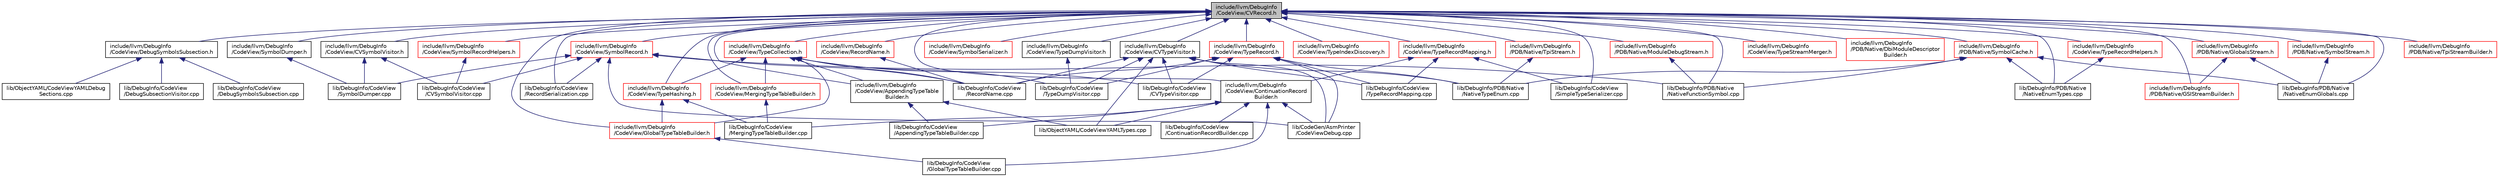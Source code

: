 digraph "include/llvm/DebugInfo/CodeView/CVRecord.h"
{
 // LATEX_PDF_SIZE
  bgcolor="transparent";
  edge [fontname="Helvetica",fontsize="10",labelfontname="Helvetica",labelfontsize="10"];
  node [fontname="Helvetica",fontsize="10",shape=record];
  Node1 [label="include/llvm/DebugInfo\l/CodeView/CVRecord.h",height=0.2,width=0.4,color="black", fillcolor="grey75", style="filled", fontcolor="black",tooltip=" "];
  Node1 -> Node2 [dir="back",color="midnightblue",fontsize="10",style="solid",fontname="Helvetica"];
  Node2 [label="include/llvm/DebugInfo\l/CodeView/AppendingTypeTable\lBuilder.h",height=0.2,width=0.4,color="black",URL="$AppendingTypeTableBuilder_8h.html",tooltip=" "];
  Node2 -> Node3 [dir="back",color="midnightblue",fontsize="10",style="solid",fontname="Helvetica"];
  Node3 [label="lib/DebugInfo/CodeView\l/AppendingTypeTableBuilder.cpp",height=0.2,width=0.4,color="black",URL="$AppendingTypeTableBuilder_8cpp.html",tooltip=" "];
  Node2 -> Node4 [dir="back",color="midnightblue",fontsize="10",style="solid",fontname="Helvetica"];
  Node4 [label="lib/ObjectYAML/CodeViewYAMLTypes.cpp",height=0.2,width=0.4,color="black",URL="$CodeViewYAMLTypes_8cpp.html",tooltip=" "];
  Node1 -> Node5 [dir="back",color="midnightblue",fontsize="10",style="solid",fontname="Helvetica"];
  Node5 [label="include/llvm/DebugInfo\l/CodeView/ContinuationRecord\lBuilder.h",height=0.2,width=0.4,color="black",URL="$ContinuationRecordBuilder_8h.html",tooltip=" "];
  Node5 -> Node6 [dir="back",color="midnightblue",fontsize="10",style="solid",fontname="Helvetica"];
  Node6 [label="lib/CodeGen/AsmPrinter\l/CodeViewDebug.cpp",height=0.2,width=0.4,color="black",URL="$CodeViewDebug_8cpp.html",tooltip=" "];
  Node5 -> Node3 [dir="back",color="midnightblue",fontsize="10",style="solid",fontname="Helvetica"];
  Node5 -> Node7 [dir="back",color="midnightblue",fontsize="10",style="solid",fontname="Helvetica"];
  Node7 [label="lib/DebugInfo/CodeView\l/ContinuationRecordBuilder.cpp",height=0.2,width=0.4,color="black",URL="$ContinuationRecordBuilder_8cpp.html",tooltip=" "];
  Node5 -> Node8 [dir="back",color="midnightblue",fontsize="10",style="solid",fontname="Helvetica"];
  Node8 [label="lib/DebugInfo/CodeView\l/GlobalTypeTableBuilder.cpp",height=0.2,width=0.4,color="black",URL="$GlobalTypeTableBuilder_8cpp.html",tooltip=" "];
  Node5 -> Node9 [dir="back",color="midnightblue",fontsize="10",style="solid",fontname="Helvetica"];
  Node9 [label="lib/DebugInfo/CodeView\l/MergingTypeTableBuilder.cpp",height=0.2,width=0.4,color="black",URL="$MergingTypeTableBuilder_8cpp.html",tooltip=" "];
  Node5 -> Node4 [dir="back",color="midnightblue",fontsize="10",style="solid",fontname="Helvetica"];
  Node1 -> Node10 [dir="back",color="midnightblue",fontsize="10",style="solid",fontname="Helvetica"];
  Node10 [label="include/llvm/DebugInfo\l/CodeView/CVSymbolVisitor.h",height=0.2,width=0.4,color="black",URL="$CVSymbolVisitor_8h.html",tooltip=" "];
  Node10 -> Node11 [dir="back",color="midnightblue",fontsize="10",style="solid",fontname="Helvetica"];
  Node11 [label="lib/DebugInfo/CodeView\l/CVSymbolVisitor.cpp",height=0.2,width=0.4,color="black",URL="$CVSymbolVisitor_8cpp.html",tooltip=" "];
  Node10 -> Node12 [dir="back",color="midnightblue",fontsize="10",style="solid",fontname="Helvetica"];
  Node12 [label="lib/DebugInfo/CodeView\l/SymbolDumper.cpp",height=0.2,width=0.4,color="black",URL="$SymbolDumper_8cpp.html",tooltip=" "];
  Node1 -> Node13 [dir="back",color="midnightblue",fontsize="10",style="solid",fontname="Helvetica"];
  Node13 [label="include/llvm/DebugInfo\l/CodeView/CVTypeVisitor.h",height=0.2,width=0.4,color="black",URL="$CVTypeVisitor_8h.html",tooltip=" "];
  Node13 -> Node6 [dir="back",color="midnightblue",fontsize="10",style="solid",fontname="Helvetica"];
  Node13 -> Node14 [dir="back",color="midnightblue",fontsize="10",style="solid",fontname="Helvetica"];
  Node14 [label="lib/DebugInfo/CodeView\l/CVTypeVisitor.cpp",height=0.2,width=0.4,color="black",URL="$CVTypeVisitor_8cpp.html",tooltip=" "];
  Node13 -> Node15 [dir="back",color="midnightblue",fontsize="10",style="solid",fontname="Helvetica"];
  Node15 [label="lib/DebugInfo/CodeView\l/RecordName.cpp",height=0.2,width=0.4,color="black",URL="$RecordName_8cpp.html",tooltip=" "];
  Node13 -> Node16 [dir="back",color="midnightblue",fontsize="10",style="solid",fontname="Helvetica"];
  Node16 [label="lib/DebugInfo/CodeView\l/TypeDumpVisitor.cpp",height=0.2,width=0.4,color="black",URL="$TypeDumpVisitor_8cpp.html",tooltip=" "];
  Node13 -> Node17 [dir="back",color="midnightblue",fontsize="10",style="solid",fontname="Helvetica"];
  Node17 [label="lib/DebugInfo/CodeView\l/TypeRecordMapping.cpp",height=0.2,width=0.4,color="black",URL="$TypeRecordMapping_8cpp.html",tooltip=" "];
  Node13 -> Node18 [dir="back",color="midnightblue",fontsize="10",style="solid",fontname="Helvetica"];
  Node18 [label="lib/DebugInfo/PDB/Native\l/NativeTypeEnum.cpp",height=0.2,width=0.4,color="black",URL="$NativeTypeEnum_8cpp.html",tooltip=" "];
  Node13 -> Node4 [dir="back",color="midnightblue",fontsize="10",style="solid",fontname="Helvetica"];
  Node1 -> Node19 [dir="back",color="midnightblue",fontsize="10",style="solid",fontname="Helvetica"];
  Node19 [label="include/llvm/DebugInfo\l/CodeView/DebugSymbolsSubsection.h",height=0.2,width=0.4,color="black",URL="$DebugSymbolsSubsection_8h.html",tooltip=" "];
  Node19 -> Node20 [dir="back",color="midnightblue",fontsize="10",style="solid",fontname="Helvetica"];
  Node20 [label="lib/DebugInfo/CodeView\l/DebugSubsectionVisitor.cpp",height=0.2,width=0.4,color="black",URL="$DebugSubsectionVisitor_8cpp.html",tooltip=" "];
  Node19 -> Node21 [dir="back",color="midnightblue",fontsize="10",style="solid",fontname="Helvetica"];
  Node21 [label="lib/DebugInfo/CodeView\l/DebugSymbolsSubsection.cpp",height=0.2,width=0.4,color="black",URL="$DebugSymbolsSubsection_8cpp.html",tooltip=" "];
  Node19 -> Node22 [dir="back",color="midnightblue",fontsize="10",style="solid",fontname="Helvetica"];
  Node22 [label="lib/ObjectYAML/CodeViewYAMLDebug\lSections.cpp",height=0.2,width=0.4,color="black",URL="$CodeViewYAMLDebugSections_8cpp.html",tooltip=" "];
  Node1 -> Node23 [dir="back",color="midnightblue",fontsize="10",style="solid",fontname="Helvetica"];
  Node23 [label="include/llvm/DebugInfo\l/CodeView/GlobalTypeTableBuilder.h",height=0.2,width=0.4,color="red",URL="$GlobalTypeTableBuilder_8h.html",tooltip=" "];
  Node23 -> Node8 [dir="back",color="midnightblue",fontsize="10",style="solid",fontname="Helvetica"];
  Node1 -> Node27 [dir="back",color="midnightblue",fontsize="10",style="solid",fontname="Helvetica"];
  Node27 [label="include/llvm/DebugInfo\l/CodeView/MergingTypeTableBuilder.h",height=0.2,width=0.4,color="red",URL="$MergingTypeTableBuilder_8h.html",tooltip=" "];
  Node27 -> Node9 [dir="back",color="midnightblue",fontsize="10",style="solid",fontname="Helvetica"];
  Node1 -> Node28 [dir="back",color="midnightblue",fontsize="10",style="solid",fontname="Helvetica"];
  Node28 [label="include/llvm/DebugInfo\l/CodeView/RecordName.h",height=0.2,width=0.4,color="red",URL="$RecordName_8h.html",tooltip=" "];
  Node28 -> Node15 [dir="back",color="midnightblue",fontsize="10",style="solid",fontname="Helvetica"];
  Node1 -> Node34 [dir="back",color="midnightblue",fontsize="10",style="solid",fontname="Helvetica"];
  Node34 [label="include/llvm/DebugInfo\l/CodeView/SymbolDumper.h",height=0.2,width=0.4,color="black",URL="$SymbolDumper_8h.html",tooltip=" "];
  Node34 -> Node12 [dir="back",color="midnightblue",fontsize="10",style="solid",fontname="Helvetica"];
  Node1 -> Node35 [dir="back",color="midnightblue",fontsize="10",style="solid",fontname="Helvetica"];
  Node35 [label="include/llvm/DebugInfo\l/CodeView/SymbolRecord.h",height=0.2,width=0.4,color="red",URL="$SymbolRecord_8h.html",tooltip=" "];
  Node35 -> Node6 [dir="back",color="midnightblue",fontsize="10",style="solid",fontname="Helvetica"];
  Node35 -> Node11 [dir="back",color="midnightblue",fontsize="10",style="solid",fontname="Helvetica"];
  Node35 -> Node15 [dir="back",color="midnightblue",fontsize="10",style="solid",fontname="Helvetica"];
  Node35 -> Node55 [dir="back",color="midnightblue",fontsize="10",style="solid",fontname="Helvetica"];
  Node55 [label="lib/DebugInfo/CodeView\l/RecordSerialization.cpp",height=0.2,width=0.4,color="black",URL="$RecordSerialization_8cpp.html",tooltip=" "];
  Node35 -> Node12 [dir="back",color="midnightblue",fontsize="10",style="solid",fontname="Helvetica"];
  Node35 -> Node38 [dir="back",color="midnightblue",fontsize="10",style="solid",fontname="Helvetica"];
  Node38 [label="lib/DebugInfo/PDB/Native\l/NativeFunctionSymbol.cpp",height=0.2,width=0.4,color="black",URL="$NativeFunctionSymbol_8cpp.html",tooltip=" "];
  Node1 -> Node61 [dir="back",color="midnightblue",fontsize="10",style="solid",fontname="Helvetica"];
  Node61 [label="include/llvm/DebugInfo\l/CodeView/SymbolRecordHelpers.h",height=0.2,width=0.4,color="red",URL="$SymbolRecordHelpers_8h.html",tooltip=" "];
  Node61 -> Node11 [dir="back",color="midnightblue",fontsize="10",style="solid",fontname="Helvetica"];
  Node1 -> Node44 [dir="back",color="midnightblue",fontsize="10",style="solid",fontname="Helvetica"];
  Node44 [label="include/llvm/DebugInfo\l/CodeView/SymbolSerializer.h",height=0.2,width=0.4,color="red",URL="$SymbolSerializer_8h.html",tooltip=" "];
  Node1 -> Node63 [dir="back",color="midnightblue",fontsize="10",style="solid",fontname="Helvetica"];
  Node63 [label="include/llvm/DebugInfo\l/CodeView/TypeCollection.h",height=0.2,width=0.4,color="red",URL="$TypeCollection_8h.html",tooltip=" "];
  Node63 -> Node2 [dir="back",color="midnightblue",fontsize="10",style="solid",fontname="Helvetica"];
  Node63 -> Node23 [dir="back",color="midnightblue",fontsize="10",style="solid",fontname="Helvetica"];
  Node63 -> Node27 [dir="back",color="midnightblue",fontsize="10",style="solid",fontname="Helvetica"];
  Node63 -> Node225 [dir="back",color="midnightblue",fontsize="10",style="solid",fontname="Helvetica"];
  Node225 [label="include/llvm/DebugInfo\l/CodeView/TypeHashing.h",height=0.2,width=0.4,color="red",URL="$TypeHashing_8h.html",tooltip=" "];
  Node225 -> Node23 [dir="back",color="midnightblue",fontsize="10",style="solid",fontname="Helvetica"];
  Node225 -> Node9 [dir="back",color="midnightblue",fontsize="10",style="solid",fontname="Helvetica"];
  Node63 -> Node14 [dir="back",color="midnightblue",fontsize="10",style="solid",fontname="Helvetica"];
  Node63 -> Node15 [dir="back",color="midnightblue",fontsize="10",style="solid",fontname="Helvetica"];
  Node63 -> Node16 [dir="back",color="midnightblue",fontsize="10",style="solid",fontname="Helvetica"];
  Node1 -> Node241 [dir="back",color="midnightblue",fontsize="10",style="solid",fontname="Helvetica"];
  Node241 [label="include/llvm/DebugInfo\l/CodeView/TypeDumpVisitor.h",height=0.2,width=0.4,color="black",URL="$TypeDumpVisitor_8h.html",tooltip=" "];
  Node241 -> Node16 [dir="back",color="midnightblue",fontsize="10",style="solid",fontname="Helvetica"];
  Node1 -> Node225 [dir="back",color="midnightblue",fontsize="10",style="solid",fontname="Helvetica"];
  Node1 -> Node242 [dir="back",color="midnightblue",fontsize="10",style="solid",fontname="Helvetica"];
  Node242 [label="include/llvm/DebugInfo\l/CodeView/TypeIndexDiscovery.h",height=0.2,width=0.4,color="red",URL="$TypeIndexDiscovery_8h.html",tooltip=" "];
  Node1 -> Node245 [dir="back",color="midnightblue",fontsize="10",style="solid",fontname="Helvetica"];
  Node245 [label="include/llvm/DebugInfo\l/CodeView/TypeRecord.h",height=0.2,width=0.4,color="red",URL="$TypeRecord_8h.html",tooltip=" "];
  Node245 -> Node6 [dir="back",color="midnightblue",fontsize="10",style="solid",fontname="Helvetica"];
  Node245 -> Node14 [dir="back",color="midnightblue",fontsize="10",style="solid",fontname="Helvetica"];
  Node245 -> Node15 [dir="back",color="midnightblue",fontsize="10",style="solid",fontname="Helvetica"];
  Node245 -> Node16 [dir="back",color="midnightblue",fontsize="10",style="solid",fontname="Helvetica"];
  Node245 -> Node17 [dir="back",color="midnightblue",fontsize="10",style="solid",fontname="Helvetica"];
  Node245 -> Node18 [dir="back",color="midnightblue",fontsize="10",style="solid",fontname="Helvetica"];
  Node1 -> Node270 [dir="back",color="midnightblue",fontsize="10",style="solid",fontname="Helvetica"];
  Node270 [label="include/llvm/DebugInfo\l/CodeView/TypeRecordHelpers.h",height=0.2,width=0.4,color="red",URL="$TypeRecordHelpers_8h.html",tooltip=" "];
  Node270 -> Node106 [dir="back",color="midnightblue",fontsize="10",style="solid",fontname="Helvetica"];
  Node106 [label="lib/DebugInfo/PDB/Native\l/NativeEnumTypes.cpp",height=0.2,width=0.4,color="black",URL="$NativeEnumTypes_8cpp.html",tooltip=" "];
  Node1 -> Node250 [dir="back",color="midnightblue",fontsize="10",style="solid",fontname="Helvetica"];
  Node250 [label="include/llvm/DebugInfo\l/CodeView/TypeRecordMapping.h",height=0.2,width=0.4,color="red",URL="$TypeRecordMapping_8h.html",tooltip=" "];
  Node250 -> Node5 [dir="back",color="midnightblue",fontsize="10",style="solid",fontname="Helvetica"];
  Node250 -> Node251 [dir="back",color="midnightblue",fontsize="10",style="solid",fontname="Helvetica"];
  Node251 [label="lib/DebugInfo/CodeView\l/SimpleTypeSerializer.cpp",height=0.2,width=0.4,color="black",URL="$SimpleTypeSerializer_8cpp.html",tooltip=" "];
  Node250 -> Node17 [dir="back",color="midnightblue",fontsize="10",style="solid",fontname="Helvetica"];
  Node1 -> Node271 [dir="back",color="midnightblue",fontsize="10",style="solid",fontname="Helvetica"];
  Node271 [label="include/llvm/DebugInfo\l/CodeView/TypeStreamMerger.h",height=0.2,width=0.4,color="red",URL="$TypeStreamMerger_8h.html",tooltip=" "];
  Node1 -> Node253 [dir="back",color="midnightblue",fontsize="10",style="solid",fontname="Helvetica"];
  Node253 [label="include/llvm/DebugInfo\l/PDB/Native/DbiModuleDescriptor\lBuilder.h",height=0.2,width=0.4,color="red",URL="$DbiModuleDescriptorBuilder_8h.html",tooltip=" "];
  Node1 -> Node256 [dir="back",color="midnightblue",fontsize="10",style="solid",fontname="Helvetica"];
  Node256 [label="include/llvm/DebugInfo\l/PDB/Native/GlobalsStream.h",height=0.2,width=0.4,color="red",URL="$GlobalsStream_8h.html",tooltip=" "];
  Node256 -> Node257 [dir="back",color="midnightblue",fontsize="10",style="solid",fontname="Helvetica"];
  Node257 [label="include/llvm/DebugInfo\l/PDB/Native/GSIStreamBuilder.h",height=0.2,width=0.4,color="red",URL="$GSIStreamBuilder_8h.html",tooltip=" "];
  Node256 -> Node103 [dir="back",color="midnightblue",fontsize="10",style="solid",fontname="Helvetica"];
  Node103 [label="lib/DebugInfo/PDB/Native\l/NativeEnumGlobals.cpp",height=0.2,width=0.4,color="black",URL="$NativeEnumGlobals_8cpp.html",tooltip=" "];
  Node1 -> Node257 [dir="back",color="midnightblue",fontsize="10",style="solid",fontname="Helvetica"];
  Node1 -> Node272 [dir="back",color="midnightblue",fontsize="10",style="solid",fontname="Helvetica"];
  Node272 [label="include/llvm/DebugInfo\l/PDB/Native/ModuleDebugStream.h",height=0.2,width=0.4,color="red",URL="$ModuleDebugStream_8h.html",tooltip=" "];
  Node272 -> Node38 [dir="back",color="midnightblue",fontsize="10",style="solid",fontname="Helvetica"];
  Node1 -> Node200 [dir="back",color="midnightblue",fontsize="10",style="solid",fontname="Helvetica"];
  Node200 [label="include/llvm/DebugInfo\l/PDB/Native/SymbolCache.h",height=0.2,width=0.4,color="red",URL="$SymbolCache_8h.html",tooltip=" "];
  Node200 -> Node103 [dir="back",color="midnightblue",fontsize="10",style="solid",fontname="Helvetica"];
  Node200 -> Node106 [dir="back",color="midnightblue",fontsize="10",style="solid",fontname="Helvetica"];
  Node200 -> Node38 [dir="back",color="midnightblue",fontsize="10",style="solid",fontname="Helvetica"];
  Node200 -> Node18 [dir="back",color="midnightblue",fontsize="10",style="solid",fontname="Helvetica"];
  Node1 -> Node274 [dir="back",color="midnightblue",fontsize="10",style="solid",fontname="Helvetica"];
  Node274 [label="include/llvm/DebugInfo\l/PDB/Native/SymbolStream.h",height=0.2,width=0.4,color="red",URL="$SymbolStream_8h.html",tooltip=" "];
  Node274 -> Node103 [dir="back",color="midnightblue",fontsize="10",style="solid",fontname="Helvetica"];
  Node1 -> Node276 [dir="back",color="midnightblue",fontsize="10",style="solid",fontname="Helvetica"];
  Node276 [label="include/llvm/DebugInfo\l/PDB/Native/TpiStream.h",height=0.2,width=0.4,color="red",URL="$TpiStream_8h.html",tooltip=" "];
  Node276 -> Node18 [dir="back",color="midnightblue",fontsize="10",style="solid",fontname="Helvetica"];
  Node1 -> Node277 [dir="back",color="midnightblue",fontsize="10",style="solid",fontname="Helvetica"];
  Node277 [label="include/llvm/DebugInfo\l/PDB/Native/TpiStreamBuilder.h",height=0.2,width=0.4,color="red",URL="$TpiStreamBuilder_8h.html",tooltip=" "];
  Node1 -> Node55 [dir="back",color="midnightblue",fontsize="10",style="solid",fontname="Helvetica"];
  Node1 -> Node251 [dir="back",color="midnightblue",fontsize="10",style="solid",fontname="Helvetica"];
  Node1 -> Node103 [dir="back",color="midnightblue",fontsize="10",style="solid",fontname="Helvetica"];
  Node1 -> Node106 [dir="back",color="midnightblue",fontsize="10",style="solid",fontname="Helvetica"];
  Node1 -> Node38 [dir="back",color="midnightblue",fontsize="10",style="solid",fontname="Helvetica"];
}
